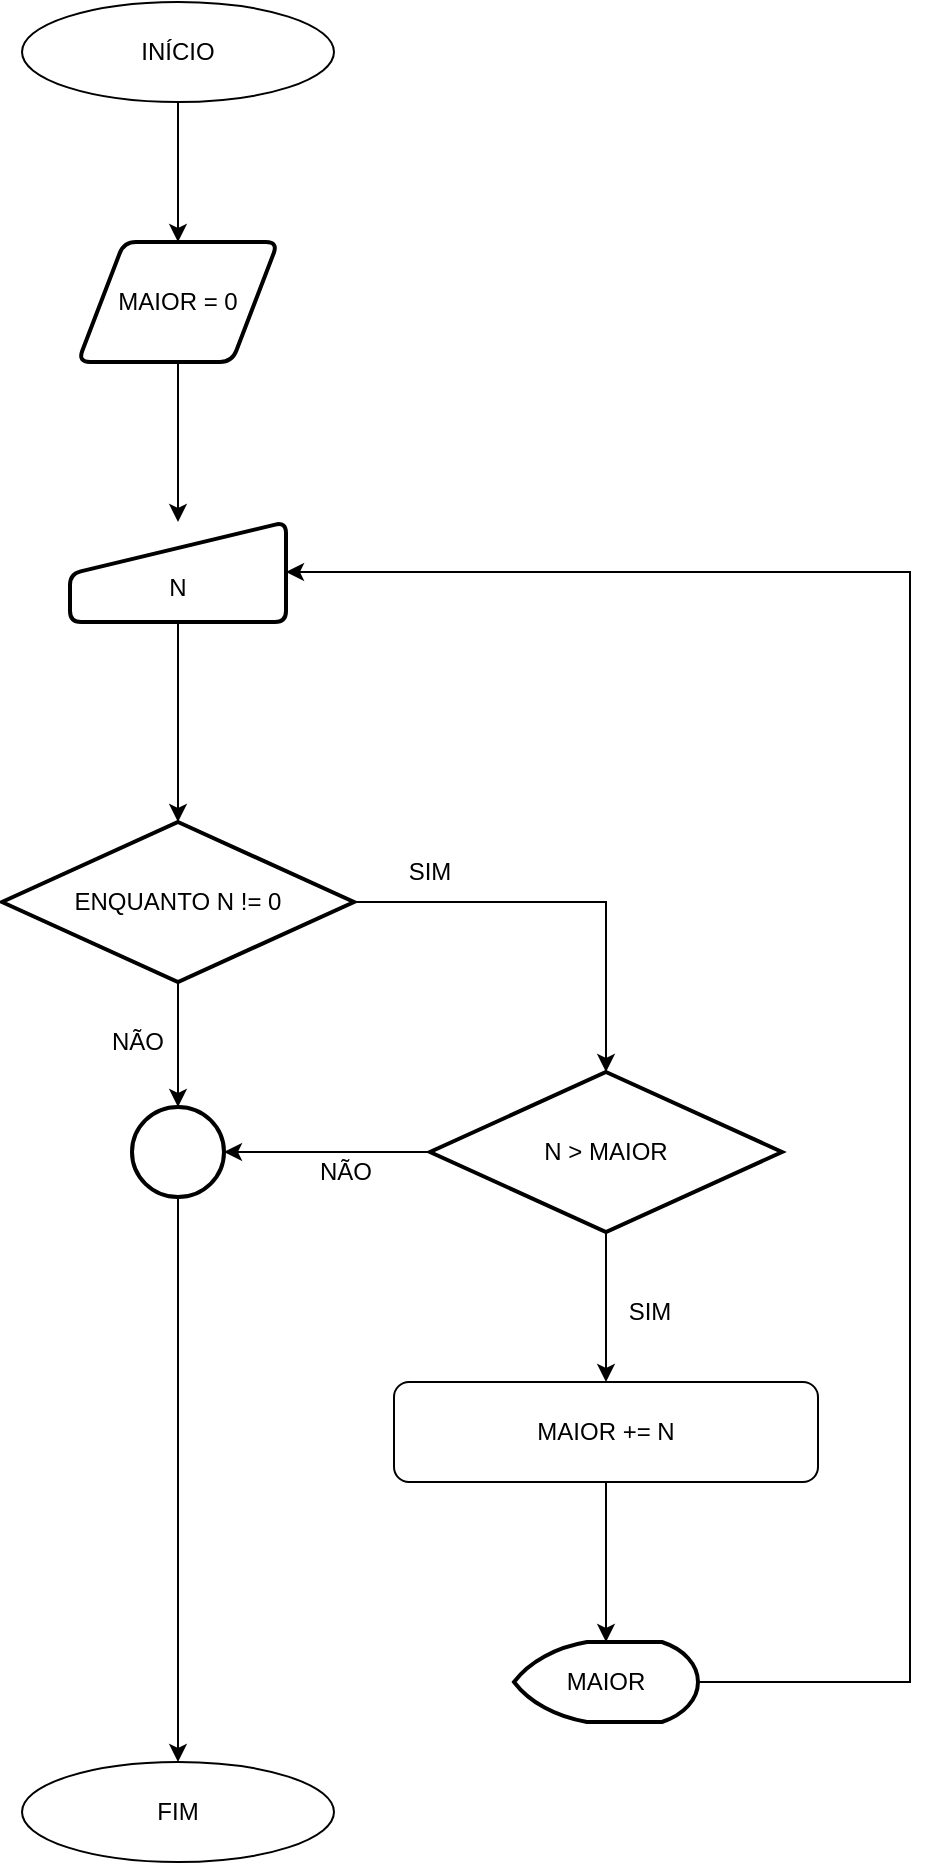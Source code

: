 <mxfile version="26.0.9">
  <diagram name="Página-1" id="Cy7l2v_lQ-lDdIsOgyW_">
    <mxGraphModel dx="1687" dy="984" grid="1" gridSize="10" guides="1" tooltips="1" connect="1" arrows="1" fold="1" page="1" pageScale="1" pageWidth="827" pageHeight="1169" math="0" shadow="0">
      <root>
        <mxCell id="0" />
        <mxCell id="1" parent="0" />
        <mxCell id="wkG1PPZMFidNzNnbknhR-13" value="" style="edgeStyle=orthogonalEdgeStyle;rounded=0;orthogonalLoop=1;jettySize=auto;html=1;" edge="1" parent="1" source="wkG1PPZMFidNzNnbknhR-1" target="wkG1PPZMFidNzNnbknhR-7">
          <mxGeometry relative="1" as="geometry" />
        </mxCell>
        <mxCell id="wkG1PPZMFidNzNnbknhR-1" value="INÍCIO" style="ellipse;whiteSpace=wrap;html=1;" vertex="1" parent="1">
          <mxGeometry x="336" y="50" width="156" height="50" as="geometry" />
        </mxCell>
        <mxCell id="wkG1PPZMFidNzNnbknhR-2" value="FIM" style="ellipse;whiteSpace=wrap;html=1;" vertex="1" parent="1">
          <mxGeometry x="336" y="930" width="156" height="50" as="geometry" />
        </mxCell>
        <mxCell id="wkG1PPZMFidNzNnbknhR-15" value="" style="edgeStyle=orthogonalEdgeStyle;rounded=0;orthogonalLoop=1;jettySize=auto;html=1;" edge="1" parent="1" source="wkG1PPZMFidNzNnbknhR-4" target="wkG1PPZMFidNzNnbknhR-6">
          <mxGeometry relative="1" as="geometry" />
        </mxCell>
        <mxCell id="wkG1PPZMFidNzNnbknhR-4" value="&lt;div&gt;&lt;br&gt;&lt;/div&gt;N&lt;div&gt;&lt;/div&gt;" style="html=1;strokeWidth=2;shape=manualInput;whiteSpace=wrap;rounded=1;size=26;arcSize=11;" vertex="1" parent="1">
          <mxGeometry x="360" y="310" width="108" height="50" as="geometry" />
        </mxCell>
        <mxCell id="wkG1PPZMFidNzNnbknhR-17" value="" style="edgeStyle=orthogonalEdgeStyle;rounded=0;orthogonalLoop=1;jettySize=auto;html=1;entryX=0.5;entryY=0;entryDx=0;entryDy=0;entryPerimeter=0;" edge="1" parent="1" source="wkG1PPZMFidNzNnbknhR-6" target="wkG1PPZMFidNzNnbknhR-8">
          <mxGeometry relative="1" as="geometry">
            <mxPoint x="630" y="500.0" as="targetPoint" />
          </mxGeometry>
        </mxCell>
        <mxCell id="wkG1PPZMFidNzNnbknhR-21" value="" style="edgeStyle=orthogonalEdgeStyle;rounded=0;orthogonalLoop=1;jettySize=auto;html=1;" edge="1" parent="1" source="wkG1PPZMFidNzNnbknhR-6" target="wkG1PPZMFidNzNnbknhR-20">
          <mxGeometry relative="1" as="geometry" />
        </mxCell>
        <mxCell id="wkG1PPZMFidNzNnbknhR-6" value="ENQUANTO N != 0" style="strokeWidth=2;html=1;shape=mxgraph.flowchart.decision;whiteSpace=wrap;" vertex="1" parent="1">
          <mxGeometry x="326" y="460" width="176" height="80" as="geometry" />
        </mxCell>
        <mxCell id="wkG1PPZMFidNzNnbknhR-14" value="" style="edgeStyle=orthogonalEdgeStyle;rounded=0;orthogonalLoop=1;jettySize=auto;html=1;" edge="1" parent="1" source="wkG1PPZMFidNzNnbknhR-7" target="wkG1PPZMFidNzNnbknhR-4">
          <mxGeometry relative="1" as="geometry" />
        </mxCell>
        <mxCell id="wkG1PPZMFidNzNnbknhR-7" value="MAIOR = 0" style="shape=parallelogram;html=1;strokeWidth=2;perimeter=parallelogramPerimeter;whiteSpace=wrap;rounded=1;arcSize=12;size=0.23;" vertex="1" parent="1">
          <mxGeometry x="364" y="170" width="100" height="60" as="geometry" />
        </mxCell>
        <mxCell id="wkG1PPZMFidNzNnbknhR-18" value="" style="edgeStyle=orthogonalEdgeStyle;rounded=0;orthogonalLoop=1;jettySize=auto;html=1;" edge="1" parent="1" source="wkG1PPZMFidNzNnbknhR-8" target="wkG1PPZMFidNzNnbknhR-9">
          <mxGeometry relative="1" as="geometry" />
        </mxCell>
        <mxCell id="wkG1PPZMFidNzNnbknhR-22" value="" style="edgeStyle=orthogonalEdgeStyle;rounded=0;orthogonalLoop=1;jettySize=auto;html=1;" edge="1" parent="1" source="wkG1PPZMFidNzNnbknhR-8" target="wkG1PPZMFidNzNnbknhR-20">
          <mxGeometry relative="1" as="geometry" />
        </mxCell>
        <mxCell id="wkG1PPZMFidNzNnbknhR-8" value="N &amp;gt; MAIOR" style="strokeWidth=2;html=1;shape=mxgraph.flowchart.decision;whiteSpace=wrap;" vertex="1" parent="1">
          <mxGeometry x="540" y="585" width="176" height="80" as="geometry" />
        </mxCell>
        <mxCell id="wkG1PPZMFidNzNnbknhR-19" value="" style="edgeStyle=orthogonalEdgeStyle;rounded=0;orthogonalLoop=1;jettySize=auto;html=1;" edge="1" parent="1" source="wkG1PPZMFidNzNnbknhR-9" target="wkG1PPZMFidNzNnbknhR-10">
          <mxGeometry relative="1" as="geometry" />
        </mxCell>
        <mxCell id="wkG1PPZMFidNzNnbknhR-9" value="MAIOR += N" style="rounded=1;whiteSpace=wrap;html=1;" vertex="1" parent="1">
          <mxGeometry x="522" y="740" width="212" height="50" as="geometry" />
        </mxCell>
        <mxCell id="wkG1PPZMFidNzNnbknhR-12" value="" style="edgeStyle=orthogonalEdgeStyle;rounded=0;orthogonalLoop=1;jettySize=auto;html=1;entryX=1;entryY=0.5;entryDx=0;entryDy=0;" edge="1" parent="1" source="wkG1PPZMFidNzNnbknhR-10" target="wkG1PPZMFidNzNnbknhR-4">
          <mxGeometry relative="1" as="geometry">
            <mxPoint x="628" y="970" as="targetPoint" />
            <Array as="points">
              <mxPoint x="780" y="890" />
              <mxPoint x="780" y="335" />
            </Array>
          </mxGeometry>
        </mxCell>
        <mxCell id="wkG1PPZMFidNzNnbknhR-10" value="MAIOR" style="strokeWidth=2;html=1;shape=mxgraph.flowchart.display;whiteSpace=wrap;" vertex="1" parent="1">
          <mxGeometry x="582" y="870" width="92" height="40" as="geometry" />
        </mxCell>
        <mxCell id="wkG1PPZMFidNzNnbknhR-24" value="" style="edgeStyle=orthogonalEdgeStyle;rounded=0;orthogonalLoop=1;jettySize=auto;html=1;entryX=0.5;entryY=0;entryDx=0;entryDy=0;" edge="1" parent="1" source="wkG1PPZMFidNzNnbknhR-20" target="wkG1PPZMFidNzNnbknhR-2">
          <mxGeometry relative="1" as="geometry">
            <mxPoint x="414" y="970" as="targetPoint" />
          </mxGeometry>
        </mxCell>
        <mxCell id="wkG1PPZMFidNzNnbknhR-20" value="" style="ellipse;whiteSpace=wrap;html=1;strokeWidth=2;" vertex="1" parent="1">
          <mxGeometry x="391" y="602.5" width="46" height="45" as="geometry" />
        </mxCell>
        <mxCell id="wkG1PPZMFidNzNnbknhR-25" value="SIM" style="text;html=1;align=center;verticalAlign=middle;whiteSpace=wrap;rounded=0;" vertex="1" parent="1">
          <mxGeometry x="510" y="470" width="60" height="30" as="geometry" />
        </mxCell>
        <mxCell id="wkG1PPZMFidNzNnbknhR-26" value="SIM" style="text;html=1;align=center;verticalAlign=middle;whiteSpace=wrap;rounded=0;" vertex="1" parent="1">
          <mxGeometry x="620" y="690" width="60" height="30" as="geometry" />
        </mxCell>
        <mxCell id="wkG1PPZMFidNzNnbknhR-27" value="NÃO" style="text;html=1;align=center;verticalAlign=middle;whiteSpace=wrap;rounded=0;" vertex="1" parent="1">
          <mxGeometry x="364" y="555" width="60" height="30" as="geometry" />
        </mxCell>
        <mxCell id="wkG1PPZMFidNzNnbknhR-28" value="NÃO" style="text;html=1;align=center;verticalAlign=middle;whiteSpace=wrap;rounded=0;" vertex="1" parent="1">
          <mxGeometry x="468" y="620" width="60" height="30" as="geometry" />
        </mxCell>
      </root>
    </mxGraphModel>
  </diagram>
</mxfile>
